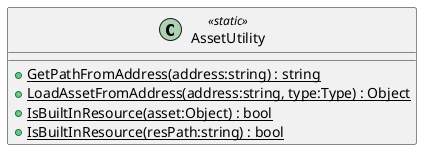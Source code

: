 @startuml
class AssetUtility <<static>> {
    + {static} GetPathFromAddress(address:string) : string
    + {static} LoadAssetFromAddress(address:string, type:Type) : Object
    + {static} IsBuiltInResource(asset:Object) : bool
    + {static} IsBuiltInResource(resPath:string) : bool
}
@enduml
